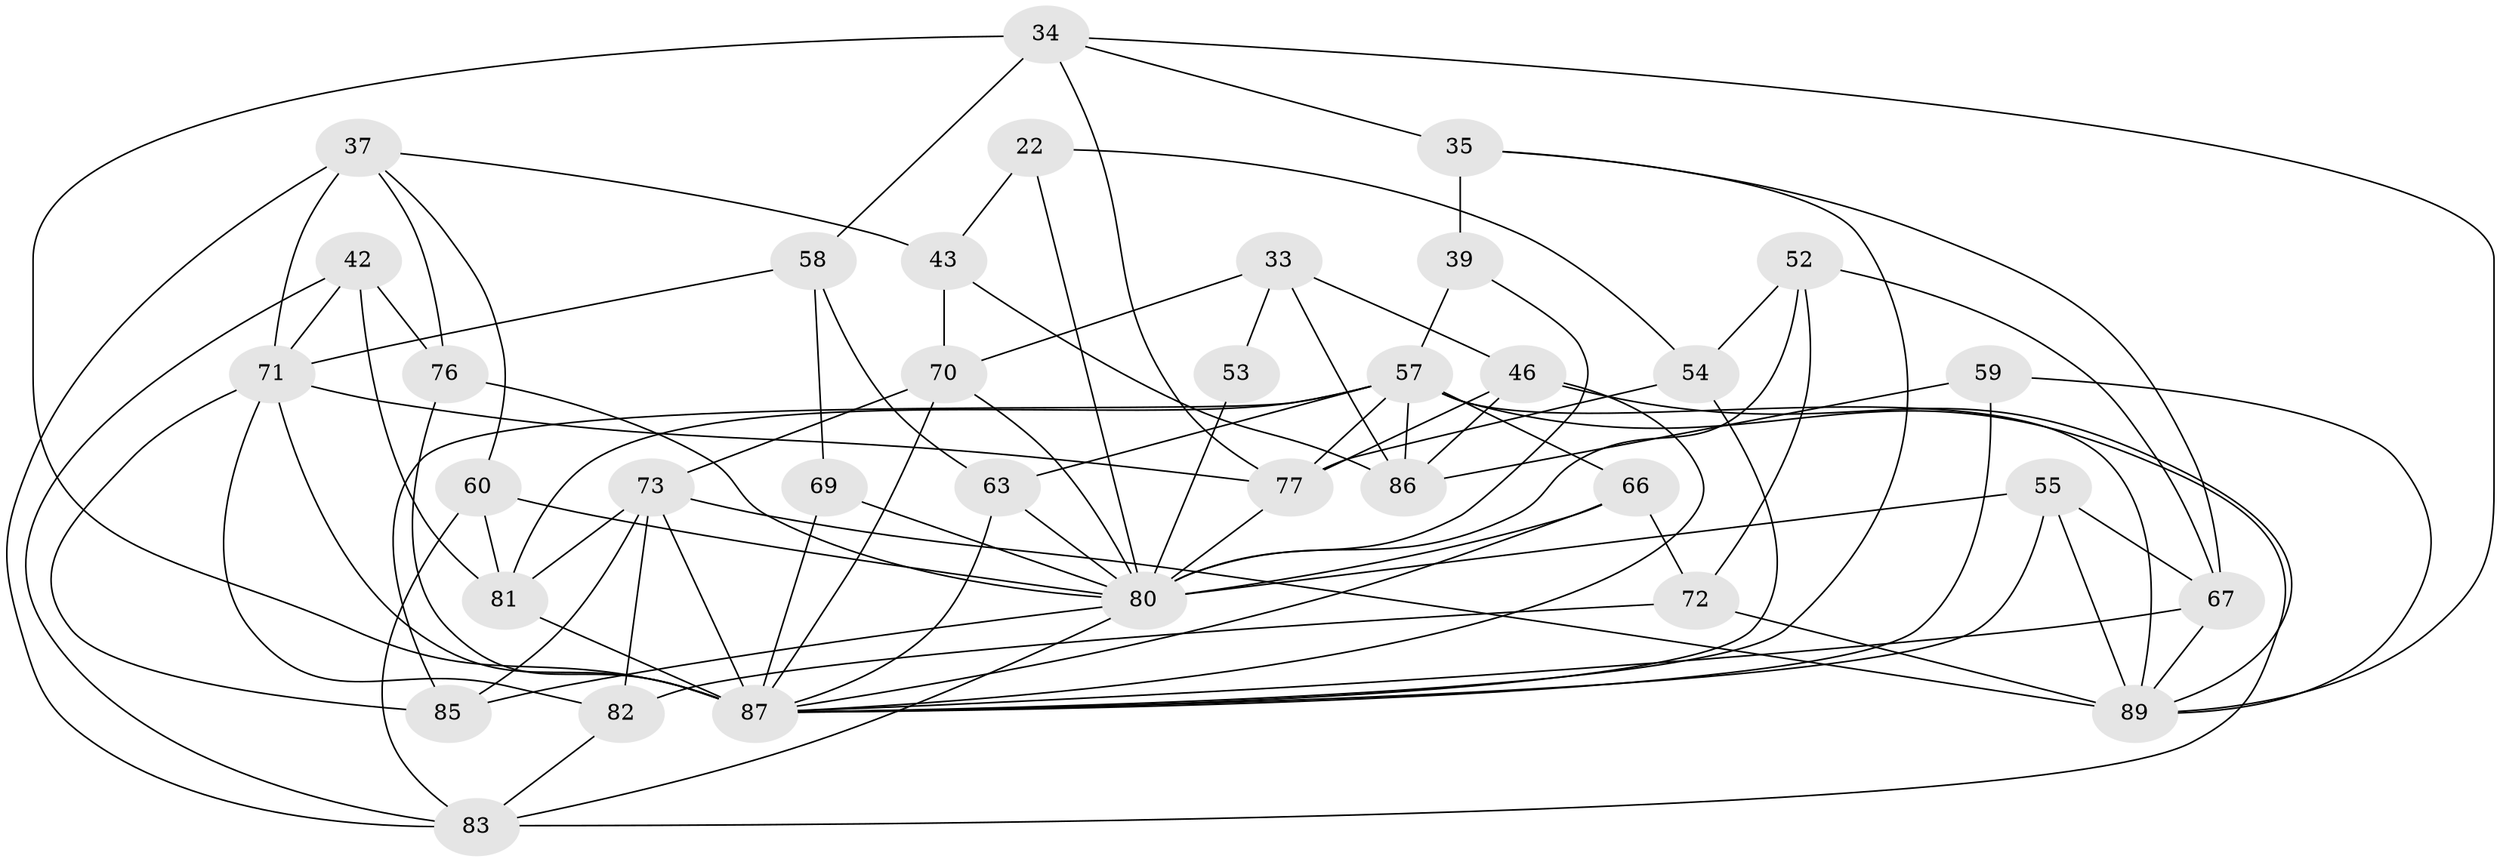 // original degree distribution, {4: 1.0}
// Generated by graph-tools (version 1.1) at 2025/04/03/04/25 22:04:05]
// undirected, 35 vertices, 90 edges
graph export_dot {
graph [start="1"]
  node [color=gray90,style=filled];
  22;
  33 [super="+30"];
  34 [super="+16"];
  35 [super="+5"];
  37 [super="+31"];
  39;
  42 [super="+10"];
  43;
  46 [super="+12"];
  52;
  53;
  54;
  55 [super="+50"];
  57 [super="+25"];
  58;
  59;
  60;
  63;
  66;
  67 [super="+38"];
  69;
  70 [super="+36"];
  71 [super="+65"];
  72;
  73 [super="+62+40"];
  76 [super="+24"];
  77 [super="+64"];
  80 [super="+14+23+78+56"];
  81 [super="+51"];
  82 [super="+75"];
  83 [super="+45"];
  85;
  86 [super="+61"];
  87 [super="+13+47+29+68+79+84"];
  89 [super="+7+88"];
  22 -- 54;
  22 -- 43;
  22 -- 80 [weight=2];
  33 -- 53 [weight=2];
  33 -- 46;
  33 -- 86 [weight=2];
  33 -- 70;
  34 -- 35 [weight=2];
  34 -- 89;
  34 -- 58;
  34 -- 87 [weight=3];
  34 -- 77;
  35 -- 39 [weight=2];
  35 -- 67;
  35 -- 87;
  37 -- 76;
  37 -- 43;
  37 -- 60;
  37 -- 71 [weight=2];
  37 -- 83;
  39 -- 57;
  39 -- 80;
  42 -- 76 [weight=2];
  42 -- 71 [weight=2];
  42 -- 81;
  42 -- 83;
  43 -- 86;
  43 -- 70;
  46 -- 89 [weight=2];
  46 -- 86;
  46 -- 77;
  46 -- 87;
  52 -- 54;
  52 -- 72;
  52 -- 67;
  52 -- 80;
  53 -- 80 [weight=2];
  54 -- 77;
  54 -- 87;
  55 -- 89;
  55 -- 80 [weight=2];
  55 -- 67 [weight=2];
  55 -- 87 [weight=3];
  57 -- 83;
  57 -- 86;
  57 -- 89 [weight=2];
  57 -- 66;
  57 -- 81;
  57 -- 85;
  57 -- 63;
  57 -- 77;
  58 -- 63;
  58 -- 69;
  58 -- 71;
  59 -- 86;
  59 -- 89;
  59 -- 87 [weight=2];
  60 -- 80;
  60 -- 81;
  60 -- 83;
  63 -- 87;
  63 -- 80;
  66 -- 87;
  66 -- 72;
  66 -- 80;
  67 -- 89;
  67 -- 87;
  69 -- 87 [weight=2];
  69 -- 80;
  70 -- 73;
  70 -- 80 [weight=2];
  70 -- 87;
  71 -- 87 [weight=6];
  71 -- 77 [weight=2];
  71 -- 82 [weight=2];
  71 -- 85;
  72 -- 89;
  72 -- 82;
  73 -- 82 [weight=2];
  73 -- 89 [weight=3];
  73 -- 85;
  73 -- 87 [weight=2];
  73 -- 81;
  76 -- 80 [weight=2];
  76 -- 87;
  77 -- 80 [weight=2];
  80 -- 85;
  80 -- 83;
  81 -- 87 [weight=2];
  82 -- 83;
}

